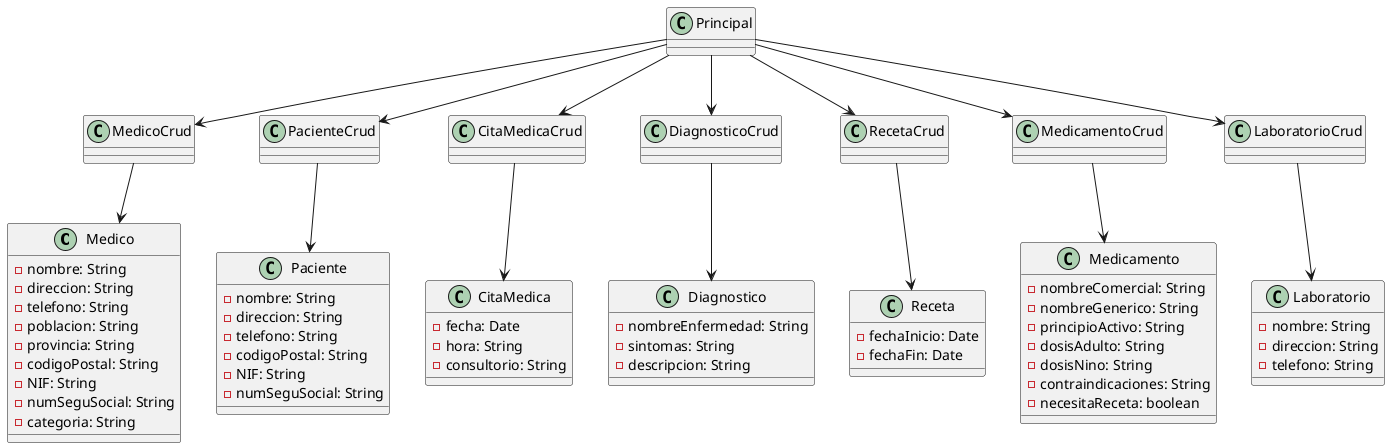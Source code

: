 @startuml

' === CLASES ENTIDAD ===

class Medico {
-nombre: String
-direccion: String
-telefono: String
-poblacion: String
-provincia: String
-codigoPostal: String
-NIF: String
-numSeguSocial: String
-categoria: String

}

class Paciente {
-nombre: String
-direccion: String
-telefono: String
-codigoPostal: String
-NIF: String
-numSeguSocial: String

}

class CitaMedica {
-fecha: Date
-hora: String
-consultorio: String

}
class Diagnostico {
-nombreEnfermedad: String
-sintomas: String
-descripcion: String

}

class Receta {
  -fechaInicio: Date
  -fechaFin: Date
}

class Medicamento {
  -nombreComercial: String
  -nombreGenerico: String
  -principioActivo: String
  -dosisAdulto: String
  -dosisNino: String
  -contraindicaciones: String
  -necesitaReceta: boolean
}

class Laboratorio {
  -nombre: String
  -direccion: String
  -telefono: String
}

' === CLASES CRUD ===

class MedicoCrud
class PacienteCrud
class CitaMedicaCrud
class DiagnosticoCrud
class RecetaCrud
class MedicamentoCrud
class LaboratorioCrud

' === RELACIONES ===

Principal --> MedicoCrud
Principal --> PacienteCrud
Principal --> CitaMedicaCrud
Principal --> DiagnosticoCrud
Principal --> RecetaCrud
Principal --> MedicamentoCrud
Principal --> LaboratorioCrud

MedicoCrud --> Medico
PacienteCrud --> Paciente
CitaMedicaCrud --> CitaMedica
DiagnosticoCrud --> Diagnostico
RecetaCrud --> Receta
MedicamentoCrud --> Medicamento
LaboratorioCrud --> Laboratorio


@enduml
